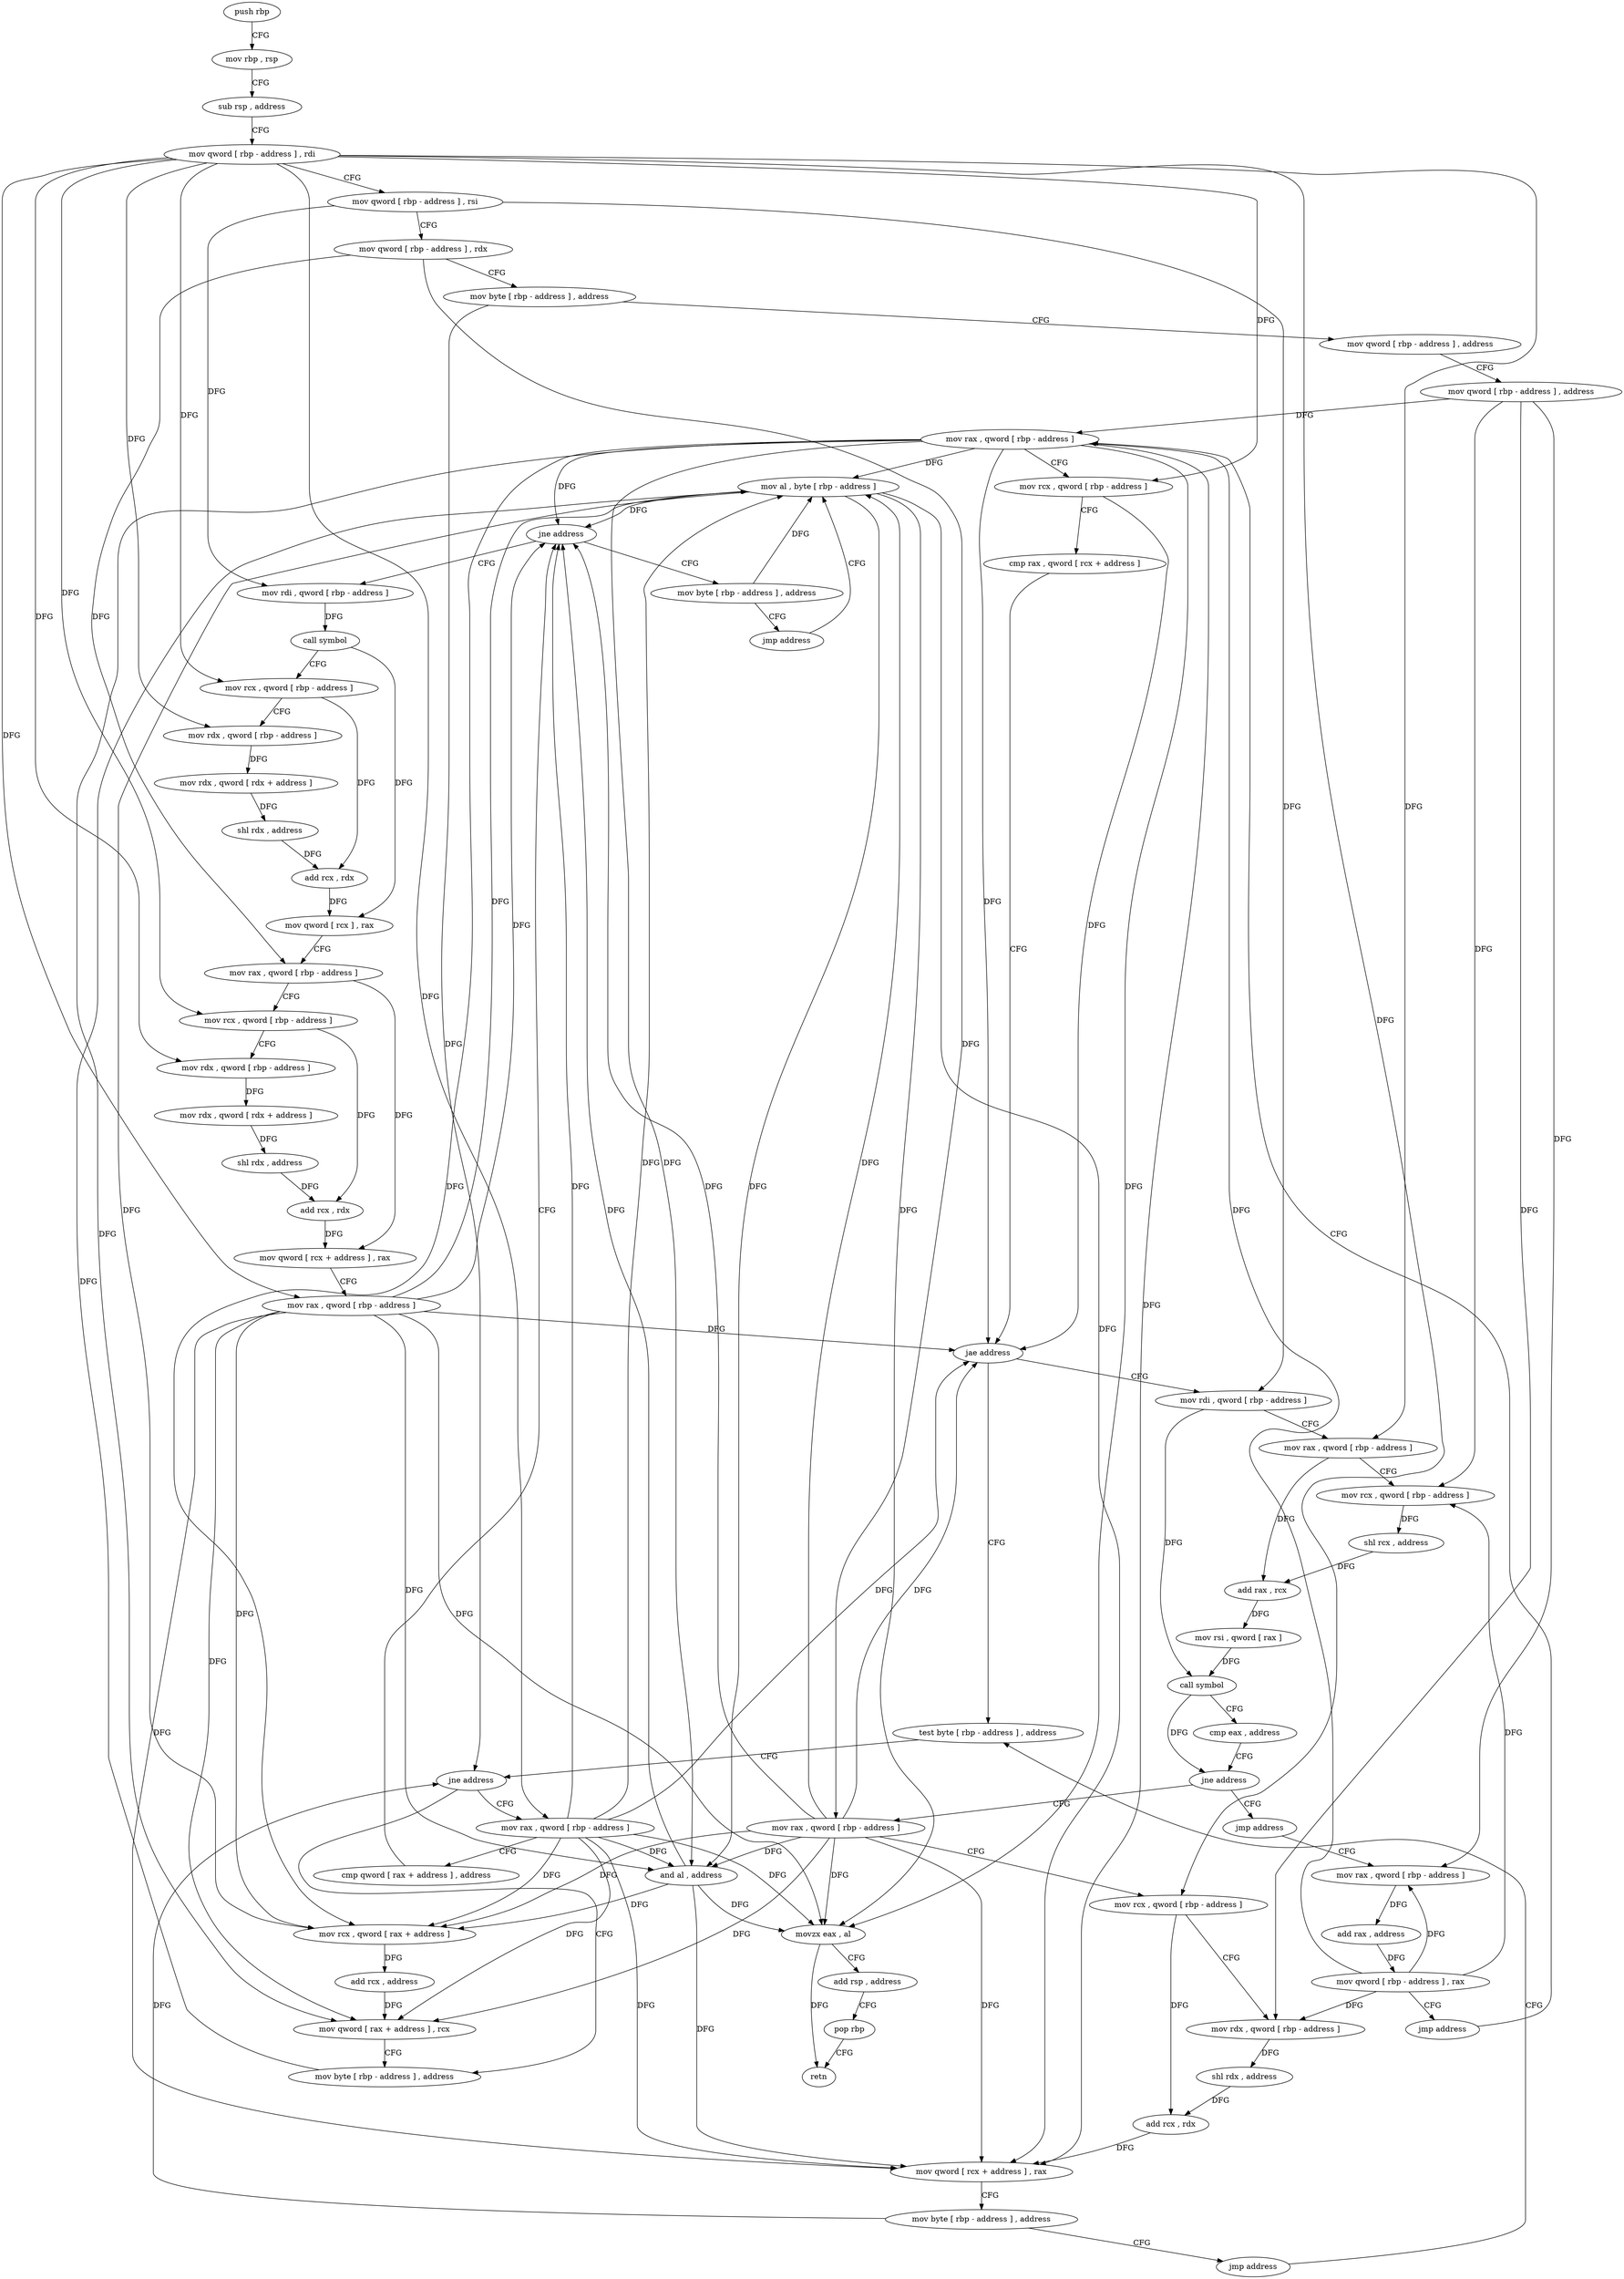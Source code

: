 digraph "func" {
"190000" [label = "push rbp" ]
"190001" [label = "mov rbp , rsp" ]
"190004" [label = "sub rsp , address" ]
"190008" [label = "mov qword [ rbp - address ] , rdi" ]
"190012" [label = "mov qword [ rbp - address ] , rsi" ]
"190016" [label = "mov qword [ rbp - address ] , rdx" ]
"190020" [label = "mov byte [ rbp - address ] , address" ]
"190024" [label = "mov qword [ rbp - address ] , address" ]
"190032" [label = "mov qword [ rbp - address ] , address" ]
"190040" [label = "mov rax , qword [ rbp - address ]" ]
"190153" [label = "test byte [ rbp - address ] , address" ]
"190157" [label = "jne address" ]
"190279" [label = "mov byte [ rbp - address ] , address" ]
"190163" [label = "mov rax , qword [ rbp - address ]" ]
"190061" [label = "mov rdi , qword [ rbp - address ]" ]
"190065" [label = "mov rax , qword [ rbp - address ]" ]
"190069" [label = "mov rcx , qword [ rbp - address ]" ]
"190073" [label = "shl rcx , address" ]
"190077" [label = "add rax , rcx" ]
"190080" [label = "mov rsi , qword [ rax ]" ]
"190083" [label = "call symbol" ]
"190088" [label = "cmp eax , address" ]
"190091" [label = "jne address" ]
"190129" [label = "jmp address" ]
"190097" [label = "mov rax , qword [ rbp - address ]" ]
"190283" [label = "mov al , byte [ rbp - address ]" ]
"190167" [label = "cmp qword [ rax + address ] , address" ]
"190175" [label = "jne address" ]
"190190" [label = "mov rdi , qword [ rbp - address ]" ]
"190181" [label = "mov byte [ rbp - address ] , address" ]
"190134" [label = "mov rax , qword [ rbp - address ]" ]
"190101" [label = "mov rcx , qword [ rbp - address ]" ]
"190105" [label = "mov rdx , qword [ rbp - address ]" ]
"190109" [label = "shl rdx , address" ]
"190113" [label = "add rcx , rdx" ]
"190116" [label = "mov qword [ rcx + address ] , rax" ]
"190120" [label = "mov byte [ rbp - address ] , address" ]
"190124" [label = "jmp address" ]
"190194" [label = "call symbol" ]
"190199" [label = "mov rcx , qword [ rbp - address ]" ]
"190203" [label = "mov rdx , qword [ rbp - address ]" ]
"190207" [label = "mov rdx , qword [ rdx + address ]" ]
"190214" [label = "shl rdx , address" ]
"190218" [label = "add rcx , rdx" ]
"190221" [label = "mov qword [ rcx ] , rax" ]
"190224" [label = "mov rax , qword [ rbp - address ]" ]
"190228" [label = "mov rcx , qword [ rbp - address ]" ]
"190232" [label = "mov rdx , qword [ rbp - address ]" ]
"190236" [label = "mov rdx , qword [ rdx + address ]" ]
"190243" [label = "shl rdx , address" ]
"190247" [label = "add rcx , rdx" ]
"190250" [label = "mov qword [ rcx + address ] , rax" ]
"190254" [label = "mov rax , qword [ rbp - address ]" ]
"190258" [label = "mov rcx , qword [ rax + address ]" ]
"190265" [label = "add rcx , address" ]
"190272" [label = "mov qword [ rax + address ] , rcx" ]
"190185" [label = "jmp address" ]
"190138" [label = "add rax , address" ]
"190144" [label = "mov qword [ rbp - address ] , rax" ]
"190148" [label = "jmp address" ]
"190286" [label = "and al , address" ]
"190288" [label = "movzx eax , al" ]
"190291" [label = "add rsp , address" ]
"190295" [label = "pop rbp" ]
"190296" [label = "retn" ]
"190044" [label = "mov rcx , qword [ rbp - address ]" ]
"190048" [label = "cmp rax , qword [ rcx + address ]" ]
"190055" [label = "jae address" ]
"190000" -> "190001" [ label = "CFG" ]
"190001" -> "190004" [ label = "CFG" ]
"190004" -> "190008" [ label = "CFG" ]
"190008" -> "190012" [ label = "CFG" ]
"190008" -> "190044" [ label = "DFG" ]
"190008" -> "190065" [ label = "DFG" ]
"190008" -> "190163" [ label = "DFG" ]
"190008" -> "190101" [ label = "DFG" ]
"190008" -> "190199" [ label = "DFG" ]
"190008" -> "190203" [ label = "DFG" ]
"190008" -> "190228" [ label = "DFG" ]
"190008" -> "190232" [ label = "DFG" ]
"190008" -> "190254" [ label = "DFG" ]
"190012" -> "190016" [ label = "CFG" ]
"190012" -> "190061" [ label = "DFG" ]
"190012" -> "190190" [ label = "DFG" ]
"190016" -> "190020" [ label = "CFG" ]
"190016" -> "190097" [ label = "DFG" ]
"190016" -> "190224" [ label = "DFG" ]
"190020" -> "190024" [ label = "CFG" ]
"190020" -> "190157" [ label = "DFG" ]
"190024" -> "190032" [ label = "CFG" ]
"190032" -> "190040" [ label = "DFG" ]
"190032" -> "190069" [ label = "DFG" ]
"190032" -> "190105" [ label = "DFG" ]
"190032" -> "190134" [ label = "DFG" ]
"190040" -> "190044" [ label = "CFG" ]
"190040" -> "190055" [ label = "DFG" ]
"190040" -> "190175" [ label = "DFG" ]
"190040" -> "190116" [ label = "DFG" ]
"190040" -> "190283" [ label = "DFG" ]
"190040" -> "190286" [ label = "DFG" ]
"190040" -> "190288" [ label = "DFG" ]
"190040" -> "190258" [ label = "DFG" ]
"190040" -> "190272" [ label = "DFG" ]
"190153" -> "190157" [ label = "CFG" ]
"190157" -> "190279" [ label = "CFG" ]
"190157" -> "190163" [ label = "CFG" ]
"190279" -> "190283" [ label = "DFG" ]
"190163" -> "190167" [ label = "CFG" ]
"190163" -> "190055" [ label = "DFG" ]
"190163" -> "190175" [ label = "DFG" ]
"190163" -> "190116" [ label = "DFG" ]
"190163" -> "190283" [ label = "DFG" ]
"190163" -> "190286" [ label = "DFG" ]
"190163" -> "190288" [ label = "DFG" ]
"190163" -> "190258" [ label = "DFG" ]
"190163" -> "190272" [ label = "DFG" ]
"190061" -> "190065" [ label = "CFG" ]
"190061" -> "190083" [ label = "DFG" ]
"190065" -> "190069" [ label = "CFG" ]
"190065" -> "190077" [ label = "DFG" ]
"190069" -> "190073" [ label = "DFG" ]
"190073" -> "190077" [ label = "DFG" ]
"190077" -> "190080" [ label = "DFG" ]
"190080" -> "190083" [ label = "DFG" ]
"190083" -> "190088" [ label = "CFG" ]
"190083" -> "190091" [ label = "DFG" ]
"190088" -> "190091" [ label = "CFG" ]
"190091" -> "190129" [ label = "CFG" ]
"190091" -> "190097" [ label = "CFG" ]
"190129" -> "190134" [ label = "CFG" ]
"190097" -> "190101" [ label = "CFG" ]
"190097" -> "190175" [ label = "DFG" ]
"190097" -> "190055" [ label = "DFG" ]
"190097" -> "190116" [ label = "DFG" ]
"190097" -> "190283" [ label = "DFG" ]
"190097" -> "190286" [ label = "DFG" ]
"190097" -> "190288" [ label = "DFG" ]
"190097" -> "190258" [ label = "DFG" ]
"190097" -> "190272" [ label = "DFG" ]
"190283" -> "190286" [ label = "DFG" ]
"190283" -> "190175" [ label = "DFG" ]
"190283" -> "190116" [ label = "DFG" ]
"190283" -> "190288" [ label = "DFG" ]
"190283" -> "190258" [ label = "DFG" ]
"190167" -> "190175" [ label = "CFG" ]
"190175" -> "190190" [ label = "CFG" ]
"190175" -> "190181" [ label = "CFG" ]
"190190" -> "190194" [ label = "DFG" ]
"190181" -> "190185" [ label = "CFG" ]
"190181" -> "190283" [ label = "DFG" ]
"190134" -> "190138" [ label = "DFG" ]
"190101" -> "190105" [ label = "CFG" ]
"190101" -> "190113" [ label = "DFG" ]
"190105" -> "190109" [ label = "DFG" ]
"190109" -> "190113" [ label = "DFG" ]
"190113" -> "190116" [ label = "DFG" ]
"190116" -> "190120" [ label = "CFG" ]
"190120" -> "190124" [ label = "CFG" ]
"190120" -> "190157" [ label = "DFG" ]
"190124" -> "190153" [ label = "CFG" ]
"190194" -> "190199" [ label = "CFG" ]
"190194" -> "190221" [ label = "DFG" ]
"190199" -> "190203" [ label = "CFG" ]
"190199" -> "190218" [ label = "DFG" ]
"190203" -> "190207" [ label = "DFG" ]
"190207" -> "190214" [ label = "DFG" ]
"190214" -> "190218" [ label = "DFG" ]
"190218" -> "190221" [ label = "DFG" ]
"190221" -> "190224" [ label = "CFG" ]
"190224" -> "190228" [ label = "CFG" ]
"190224" -> "190250" [ label = "DFG" ]
"190228" -> "190232" [ label = "CFG" ]
"190228" -> "190247" [ label = "DFG" ]
"190232" -> "190236" [ label = "DFG" ]
"190236" -> "190243" [ label = "DFG" ]
"190243" -> "190247" [ label = "DFG" ]
"190247" -> "190250" [ label = "DFG" ]
"190250" -> "190254" [ label = "CFG" ]
"190254" -> "190258" [ label = "DFG" ]
"190254" -> "190175" [ label = "DFG" ]
"190254" -> "190116" [ label = "DFG" ]
"190254" -> "190286" [ label = "DFG" ]
"190254" -> "190288" [ label = "DFG" ]
"190254" -> "190055" [ label = "DFG" ]
"190254" -> "190283" [ label = "DFG" ]
"190254" -> "190272" [ label = "DFG" ]
"190258" -> "190265" [ label = "DFG" ]
"190265" -> "190272" [ label = "DFG" ]
"190272" -> "190279" [ label = "CFG" ]
"190185" -> "190283" [ label = "CFG" ]
"190138" -> "190144" [ label = "DFG" ]
"190144" -> "190148" [ label = "CFG" ]
"190144" -> "190040" [ label = "DFG" ]
"190144" -> "190069" [ label = "DFG" ]
"190144" -> "190105" [ label = "DFG" ]
"190144" -> "190134" [ label = "DFG" ]
"190148" -> "190040" [ label = "CFG" ]
"190286" -> "190288" [ label = "DFG" ]
"190286" -> "190175" [ label = "DFG" ]
"190286" -> "190116" [ label = "DFG" ]
"190286" -> "190258" [ label = "DFG" ]
"190288" -> "190291" [ label = "CFG" ]
"190288" -> "190296" [ label = "DFG" ]
"190291" -> "190295" [ label = "CFG" ]
"190295" -> "190296" [ label = "CFG" ]
"190044" -> "190048" [ label = "CFG" ]
"190044" -> "190055" [ label = "DFG" ]
"190048" -> "190055" [ label = "CFG" ]
"190055" -> "190153" [ label = "CFG" ]
"190055" -> "190061" [ label = "CFG" ]
}
